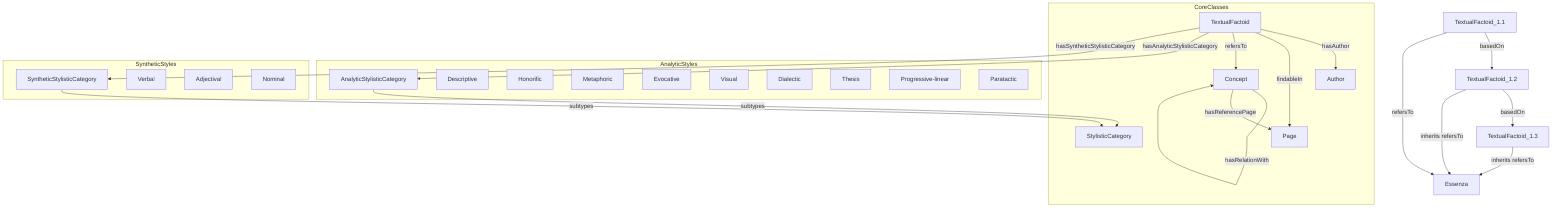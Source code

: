 graph TD
    %% Core Classes
    subgraph CoreClasses
        TF[TextualFactoid]
        C[Concept]
        A[Author]
        P[Page]
        SC[StylisticCategory]
    end

    %% Style Categories
    subgraph AnalyticStyles
        ASC[AnalyticStylisticCategory] --> |subtypes| SC
        DESC[Descriptive]
        HON[Honorific]
        MET[Metaphoric]
        EVO[Evocative]
        VIS[Visual]
        DIA[Dialectic]
        THE[Thesis]
        PRO[Progressive-linear]
        PAR[Paratactic]
    end

    subgraph SyntheticStyles
        SSC[SyntheticStylisticCategory] --> |subtypes| SC
        VER[Verbal]
        ADJ[Adjectival]
        NOM[Nominal]
    end

    %% Core Relationships
    TF -->|hasAuthor| A
    TF -->|findableIn| P
    TF -->|refersTo| C
    TF -->|hasAnalyticStylisticCategory| ASC
    TF -->|hasSyntheticStylisticCategory| SSC
    C -->|hasRelationWith| C
    C -->|hasReferencePage| P

    %% Example TextualFactoid Chain
    TF1.1[TextualFactoid_1.1]
    TF1.2[TextualFactoid_1.2]
    TF1.3[TextualFactoid_1.3]

    TF1.1 -->|basedOn| TF1.2
    TF1.2 -->|basedOn| TF1.3

    %% Inheritance Example
    TF1.1 -->|refersTo| C1[Essenza]
    TF1.2 -->|inherits refersTo| C1
    TF1.3 -->|inherits refersTo| C1

    class TF,C,A,P,SC coreClass
    class ASC,SSC styleCategory
    class TF1.1,TF1.2,TF1.3 instance